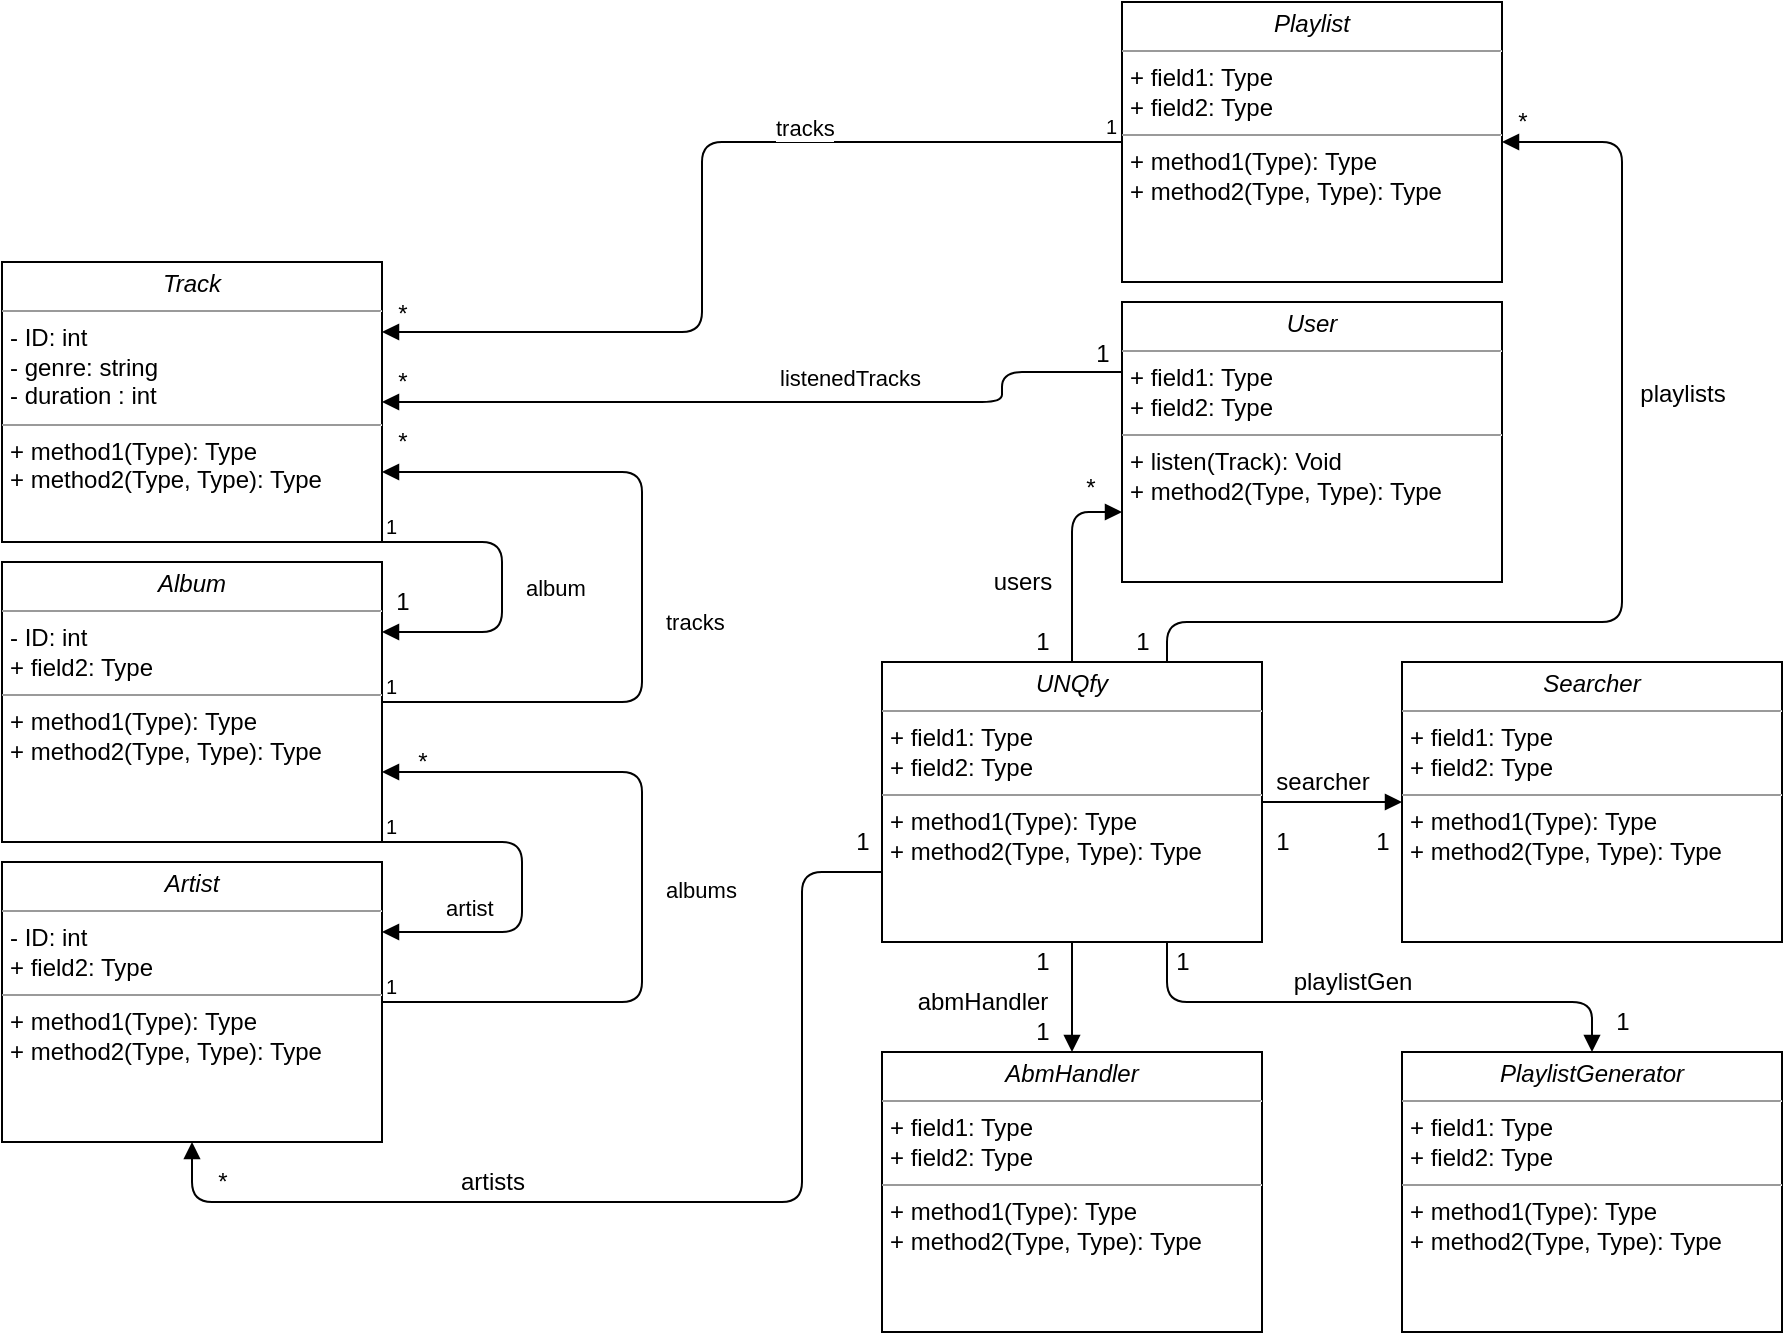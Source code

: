 <mxfile version="13.0.1" type="device"><diagram name="Page-1" id="c4acf3e9-155e-7222-9cf6-157b1a14988f"><mxGraphModel dx="1874" dy="1894" grid="1" gridSize="10" guides="1" tooltips="1" connect="1" arrows="1" fold="1" page="1" pageScale="1" pageWidth="850" pageHeight="1100" background="#ffffff" math="0" shadow="0"><root><mxCell id="0"/><mxCell id="1" parent="0"/><mxCell id="5d2195bd80daf111-18" value="&lt;p style=&quot;margin: 0px ; margin-top: 4px ; text-align: center&quot;&gt;&lt;i&gt;Track&lt;/i&gt;&lt;/p&gt;&lt;hr size=&quot;1&quot;&gt;&lt;p style=&quot;margin: 0px ; margin-left: 4px&quot;&gt;- ID: int&lt;br&gt;- genre: string&lt;br&gt;&lt;/p&gt;&lt;p style=&quot;margin: 0px ; margin-left: 4px&quot;&gt;- duration : int&lt;br&gt;&lt;/p&gt;&lt;hr size=&quot;1&quot;&gt;&lt;p style=&quot;margin: 0px ; margin-left: 4px&quot;&gt;+ method1(Type): Type&lt;br&gt;+ method2(Type, Type): Type&lt;/p&gt;" style="verticalAlign=top;align=left;overflow=fill;fontSize=12;fontFamily=Helvetica;html=1;rounded=0;shadow=0;comic=0;labelBackgroundColor=none;strokeWidth=1" parent="1" vertex="1"><mxGeometry x="40" y="120" width="190" height="140" as="geometry"/></mxCell><mxCell id="5d2195bd80daf111-19" value="&lt;p style=&quot;margin: 0px ; margin-top: 4px ; text-align: center&quot;&gt;&lt;i&gt;Album&lt;/i&gt;&lt;/p&gt;&lt;hr size=&quot;1&quot;&gt;&lt;p style=&quot;margin: 0px ; margin-left: 4px&quot;&gt;- ID: int&lt;br&gt;+ field2: Type&lt;/p&gt;&lt;hr size=&quot;1&quot;&gt;&lt;p style=&quot;margin: 0px ; margin-left: 4px&quot;&gt;+ method1(Type): Type&lt;br&gt;+ method2(Type, Type): Type&lt;/p&gt;" style="verticalAlign=top;align=left;overflow=fill;fontSize=12;fontFamily=Helvetica;html=1;rounded=0;shadow=0;comic=0;labelBackgroundColor=none;strokeWidth=1" parent="1" vertex="1"><mxGeometry x="40" y="270" width="190" height="140" as="geometry"/></mxCell><mxCell id="5d2195bd80daf111-20" value="&lt;p style=&quot;margin: 0px ; margin-top: 4px ; text-align: center&quot;&gt;&lt;i&gt;Artist&lt;/i&gt;&lt;/p&gt;&lt;hr size=&quot;1&quot;&gt;&lt;p style=&quot;margin: 0px ; margin-left: 4px&quot;&gt;- ID: int&lt;br&gt;+ field2: Type&lt;/p&gt;&lt;hr size=&quot;1&quot;&gt;&lt;p style=&quot;margin: 0px ; margin-left: 4px&quot;&gt;+ method1(Type): Type&lt;br&gt;+ method2(Type, Type): Type&lt;/p&gt;" style="verticalAlign=top;align=left;overflow=fill;fontSize=12;fontFamily=Helvetica;html=1;rounded=0;shadow=0;comic=0;labelBackgroundColor=none;strokeWidth=1" parent="1" vertex="1"><mxGeometry x="40" y="420" width="190" height="140" as="geometry"/></mxCell><mxCell id="0A4pxNy6F65seMNXTTmq-3" value="album" style="endArrow=block;endFill=1;html=1;edgeStyle=orthogonalEdgeStyle;align=left;verticalAlign=top;exitX=1;exitY=1;exitDx=0;exitDy=0;entryX=1;entryY=0.25;entryDx=0;entryDy=0;" parent="1" source="5d2195bd80daf111-18" target="5d2195bd80daf111-19" edge="1"><mxGeometry x="-0.273" y="-14" relative="1" as="geometry"><mxPoint x="250" y="120" as="sourcePoint"/><mxPoint x="290" y="330" as="targetPoint"/><Array as="points"><mxPoint x="290" y="260"/><mxPoint x="290" y="305"/></Array><mxPoint x="24" y="10" as="offset"/></mxGeometry></mxCell><mxCell id="0A4pxNy6F65seMNXTTmq-4" value="1" style="resizable=0;html=1;align=left;verticalAlign=bottom;labelBackgroundColor=#ffffff;fontSize=10;" parent="0A4pxNy6F65seMNXTTmq-3" connectable="0" vertex="1"><mxGeometry x="-1" relative="1" as="geometry"/></mxCell><mxCell id="0A4pxNy6F65seMNXTTmq-5" value="1" style="text;html=1;align=center;verticalAlign=middle;resizable=0;points=[];autosize=1;" parent="1" vertex="1"><mxGeometry x="230" y="280" width="20" height="20" as="geometry"/></mxCell><mxCell id="0A4pxNy6F65seMNXTTmq-6" value="tracks" style="endArrow=block;endFill=1;html=1;edgeStyle=orthogonalEdgeStyle;align=left;verticalAlign=top;exitX=1;exitY=0.5;exitDx=0;exitDy=0;entryX=1;entryY=0.75;entryDx=0;entryDy=0;" parent="1" source="5d2195bd80daf111-19" target="5d2195bd80daf111-18" edge="1"><mxGeometry x="-0.024" y="-10" relative="1" as="geometry"><mxPoint x="250" y="330" as="sourcePoint"/><mxPoint x="370" y="40" as="targetPoint"/><Array as="points"><mxPoint x="360" y="340"/><mxPoint x="360" y="225"/></Array><mxPoint as="offset"/></mxGeometry></mxCell><mxCell id="0A4pxNy6F65seMNXTTmq-7" value="1" style="resizable=0;html=1;align=left;verticalAlign=bottom;labelBackgroundColor=#ffffff;fontSize=10;" parent="0A4pxNy6F65seMNXTTmq-6" connectable="0" vertex="1"><mxGeometry x="-1" relative="1" as="geometry"/></mxCell><mxCell id="0A4pxNy6F65seMNXTTmq-8" value="*" style="text;html=1;align=center;verticalAlign=middle;resizable=0;points=[];autosize=1;" parent="1" vertex="1"><mxGeometry x="230" y="200" width="20" height="20" as="geometry"/></mxCell><mxCell id="0A4pxNy6F65seMNXTTmq-9" value="artist" style="endArrow=block;endFill=1;html=1;edgeStyle=orthogonalEdgeStyle;align=left;verticalAlign=top;exitX=1;exitY=1;exitDx=0;exitDy=0;entryX=1;entryY=0.25;entryDx=0;entryDy=0;" parent="1" source="5d2195bd80daf111-19" target="5d2195bd80daf111-20" edge="1"><mxGeometry x="-0.027" y="-40" relative="1" as="geometry"><mxPoint x="230" y="420" as="sourcePoint"/><mxPoint x="230" y="610" as="targetPoint"/><Array as="points"><mxPoint x="300" y="410"/><mxPoint x="300" y="455"/></Array><mxPoint as="offset"/></mxGeometry></mxCell><mxCell id="0A4pxNy6F65seMNXTTmq-10" value="1" style="resizable=0;html=1;align=left;verticalAlign=bottom;labelBackgroundColor=#ffffff;fontSize=10;" parent="0A4pxNy6F65seMNXTTmq-9" connectable="0" vertex="1"><mxGeometry x="-1" relative="1" as="geometry"/></mxCell><mxCell id="0A4pxNy6F65seMNXTTmq-11" value="albums" style="endArrow=block;endFill=1;html=1;edgeStyle=orthogonalEdgeStyle;align=left;verticalAlign=top;entryX=1;entryY=0.75;entryDx=0;entryDy=0;exitX=1;exitY=0.5;exitDx=0;exitDy=0;" parent="1" source="5d2195bd80daf111-20" target="5d2195bd80daf111-19" edge="1"><mxGeometry x="0.063" y="-10" relative="1" as="geometry"><mxPoint x="250" y="540" as="sourcePoint"/><mxPoint x="230" y="350" as="targetPoint"/><Array as="points"><mxPoint x="360" y="490"/><mxPoint x="360" y="375"/></Array><mxPoint as="offset"/></mxGeometry></mxCell><mxCell id="0A4pxNy6F65seMNXTTmq-12" value="1" style="resizable=0;html=1;align=left;verticalAlign=bottom;labelBackgroundColor=#ffffff;fontSize=10;" parent="0A4pxNy6F65seMNXTTmq-11" connectable="0" vertex="1"><mxGeometry x="-1" relative="1" as="geometry"/></mxCell><mxCell id="0A4pxNy6F65seMNXTTmq-13" value="&lt;p style=&quot;margin: 0px ; margin-top: 4px ; text-align: center&quot;&gt;&lt;i&gt;Playlist&lt;/i&gt;&lt;/p&gt;&lt;hr size=&quot;1&quot;&gt;&lt;p style=&quot;margin: 0px ; margin-left: 4px&quot;&gt;+ field1: Type&lt;br&gt;+ field2: Type&lt;/p&gt;&lt;hr size=&quot;1&quot;&gt;&lt;p style=&quot;margin: 0px ; margin-left: 4px&quot;&gt;+ method1(Type): Type&lt;br&gt;+ method2(Type, Type): Type&lt;/p&gt;" style="verticalAlign=top;align=left;overflow=fill;fontSize=12;fontFamily=Helvetica;html=1;rounded=0;shadow=0;comic=0;labelBackgroundColor=none;strokeWidth=1" parent="1" vertex="1"><mxGeometry x="600" y="-10" width="190" height="140" as="geometry"/></mxCell><mxCell id="0A4pxNy6F65seMNXTTmq-14" value="1" style="resizable=0;html=1;align=left;verticalAlign=bottom;labelBackgroundColor=#ffffff;fontSize=10;" parent="1" connectable="0" vertex="1"><mxGeometry x="590" y="60" as="geometry"/></mxCell><mxCell id="0A4pxNy6F65seMNXTTmq-15" value="*" style="text;html=1;align=center;verticalAlign=middle;resizable=0;points=[];autosize=1;" parent="1" vertex="1"><mxGeometry x="230" y="136" width="20" height="20" as="geometry"/></mxCell><mxCell id="0A4pxNy6F65seMNXTTmq-16" value="tracks" style="endArrow=block;endFill=1;html=1;edgeStyle=orthogonalEdgeStyle;align=left;verticalAlign=top;entryX=1;entryY=0.25;entryDx=0;entryDy=0;exitX=0;exitY=0.5;exitDx=0;exitDy=0;" parent="1" source="0A4pxNy6F65seMNXTTmq-13" target="5d2195bd80daf111-18" edge="1"><mxGeometry x="-0.248" y="-20" relative="1" as="geometry"><mxPoint x="560" y="350" as="sourcePoint"/><mxPoint x="240" y="90" as="targetPoint"/><Array as="points"><mxPoint x="390" y="60"/><mxPoint x="390" y="155"/></Array><mxPoint as="offset"/></mxGeometry></mxCell><mxCell id="0A4pxNy6F65seMNXTTmq-18" value="&lt;p style=&quot;margin: 0px ; margin-top: 4px ; text-align: center&quot;&gt;&lt;i&gt;User&lt;/i&gt;&lt;/p&gt;&lt;hr size=&quot;1&quot;&gt;&lt;p style=&quot;margin: 0px ; margin-left: 4px&quot;&gt;+ field1: Type&lt;br&gt;+ field2: Type&lt;/p&gt;&lt;hr size=&quot;1&quot;&gt;&lt;p style=&quot;margin: 0px ; margin-left: 4px&quot;&gt;+ listen(Track): Void&lt;br&gt;+ method2(Type, Type): Type&lt;/p&gt;&lt;p style=&quot;margin: 0px ; margin-left: 4px&quot;&gt;&lt;br&gt;&lt;/p&gt;" style="verticalAlign=top;align=left;overflow=fill;fontSize=12;fontFamily=Helvetica;html=1;rounded=0;shadow=0;comic=0;labelBackgroundColor=none;strokeWidth=1" parent="1" vertex="1"><mxGeometry x="600" y="140" width="190" height="140" as="geometry"/></mxCell><mxCell id="0A4pxNy6F65seMNXTTmq-20" value="&lt;p style=&quot;margin: 0px ; margin-top: 4px ; text-align: center&quot;&gt;&lt;i&gt;Searcher&lt;/i&gt;&lt;/p&gt;&lt;hr size=&quot;1&quot;&gt;&lt;p style=&quot;margin: 0px ; margin-left: 4px&quot;&gt;+ field1: Type&lt;br&gt;+ field2: Type&lt;/p&gt;&lt;hr size=&quot;1&quot;&gt;&lt;p style=&quot;margin: 0px ; margin-left: 4px&quot;&gt;+ method1(Type): Type&lt;br&gt;+ method2(Type, Type): Type&lt;/p&gt;" style="verticalAlign=top;align=left;overflow=fill;fontSize=12;fontFamily=Helvetica;html=1;rounded=0;shadow=0;comic=0;labelBackgroundColor=none;strokeWidth=1" parent="1" vertex="1"><mxGeometry x="740" y="320" width="190" height="140" as="geometry"/></mxCell><mxCell id="0A4pxNy6F65seMNXTTmq-22" value="&lt;p style=&quot;margin: 0px ; margin-top: 4px ; text-align: center&quot;&gt;&lt;i&gt;UNQfy&lt;/i&gt;&lt;/p&gt;&lt;hr size=&quot;1&quot;&gt;&lt;p style=&quot;margin: 0px ; margin-left: 4px&quot;&gt;+ field1: Type&lt;br&gt;+ field2: Type&lt;/p&gt;&lt;hr size=&quot;1&quot;&gt;&lt;p style=&quot;margin: 0px ; margin-left: 4px&quot;&gt;+ method1(Type): Type&lt;br&gt;+ method2(Type, Type): Type&lt;/p&gt;" style="verticalAlign=top;align=left;overflow=fill;fontSize=12;fontFamily=Helvetica;html=1;rounded=0;shadow=0;comic=0;labelBackgroundColor=none;strokeWidth=1" parent="1" vertex="1"><mxGeometry x="480" y="320" width="190" height="140" as="geometry"/></mxCell><mxCell id="0A4pxNy6F65seMNXTTmq-23" value="&lt;p style=&quot;margin: 0px ; margin-top: 4px ; text-align: center&quot;&gt;&lt;i&gt;AbmHandler&lt;/i&gt;&lt;/p&gt;&lt;hr size=&quot;1&quot;&gt;&lt;p style=&quot;margin: 0px ; margin-left: 4px&quot;&gt;+ field1: Type&lt;br&gt;+ field2: Type&lt;/p&gt;&lt;hr size=&quot;1&quot;&gt;&lt;p style=&quot;margin: 0px ; margin-left: 4px&quot;&gt;+ method1(Type): Type&lt;br&gt;+ method2(Type, Type): Type&lt;/p&gt;" style="verticalAlign=top;align=left;overflow=fill;fontSize=12;fontFamily=Helvetica;html=1;rounded=0;shadow=0;comic=0;labelBackgroundColor=none;strokeWidth=1" parent="1" vertex="1"><mxGeometry x="480" y="515" width="190" height="140" as="geometry"/></mxCell><mxCell id="0A4pxNy6F65seMNXTTmq-35" value="*" style="text;html=1;align=center;verticalAlign=middle;resizable=0;points=[];autosize=1;" parent="1" vertex="1"><mxGeometry x="240" y="360" width="20" height="20" as="geometry"/></mxCell><mxCell id="0A4pxNy6F65seMNXTTmq-36" value="&lt;p style=&quot;margin: 0px ; margin-top: 4px ; text-align: center&quot;&gt;&lt;i&gt;PlaylistGenerator&lt;/i&gt;&lt;/p&gt;&lt;hr size=&quot;1&quot;&gt;&lt;p style=&quot;margin: 0px ; margin-left: 4px&quot;&gt;+ field1: Type&lt;br&gt;+ field2: Type&lt;/p&gt;&lt;hr size=&quot;1&quot;&gt;&lt;p style=&quot;margin: 0px ; margin-left: 4px&quot;&gt;+ method1(Type): Type&lt;br&gt;+ method2(Type, Type): Type&lt;/p&gt;" style="verticalAlign=top;align=left;overflow=fill;fontSize=12;fontFamily=Helvetica;html=1;rounded=0;shadow=0;comic=0;labelBackgroundColor=none;strokeWidth=1" parent="1" vertex="1"><mxGeometry x="740" y="515" width="190" height="140" as="geometry"/></mxCell><mxCell id="0A4pxNy6F65seMNXTTmq-41" value="listenedTracks" style="endArrow=block;endFill=1;html=1;edgeStyle=orthogonalEdgeStyle;align=left;verticalAlign=top;entryX=1;entryY=0.5;entryDx=0;entryDy=0;exitX=0;exitY=0.25;exitDx=0;exitDy=0;" parent="1" source="0A4pxNy6F65seMNXTTmq-18" target="5d2195bd80daf111-18" edge="1"><mxGeometry x="-0.024" y="-25" relative="1" as="geometry"><mxPoint x="576" y="202" as="sourcePoint"/><mxPoint x="240" y="165" as="targetPoint"/><Array as="points"><mxPoint x="540" y="175"/><mxPoint x="540" y="190"/></Array><mxPoint as="offset"/></mxGeometry></mxCell><mxCell id="n2eEZWa0HdVs-zbT8t7V-3" value="" style="endArrow=block;endFill=1;html=1;edgeStyle=orthogonalEdgeStyle;align=left;verticalAlign=top;exitX=0.75;exitY=1;exitDx=0;exitDy=0;entryX=0.5;entryY=0;entryDx=0;entryDy=0;" edge="1" parent="1" source="0A4pxNy6F65seMNXTTmq-22" target="0A4pxNy6F65seMNXTTmq-36"><mxGeometry x="-0.027" y="-40" relative="1" as="geometry"><mxPoint x="400" y="560" as="sourcePoint"/><mxPoint x="890" y="690" as="targetPoint"/><Array as="points"><mxPoint x="623" y="490"/><mxPoint x="835" y="490"/></Array><mxPoint as="offset"/></mxGeometry></mxCell><mxCell id="n2eEZWa0HdVs-zbT8t7V-5" value="" style="endArrow=block;endFill=1;html=1;edgeStyle=orthogonalEdgeStyle;align=left;verticalAlign=top;exitX=0.5;exitY=1;exitDx=0;exitDy=0;entryX=0.5;entryY=0;entryDx=0;entryDy=0;" edge="1" parent="1" source="0A4pxNy6F65seMNXTTmq-22" target="0A4pxNy6F65seMNXTTmq-23"><mxGeometry x="-0.027" y="-40" relative="1" as="geometry"><mxPoint x="420" y="560" as="sourcePoint"/><mxPoint x="420" y="505" as="targetPoint"/><Array as="points"/><mxPoint as="offset"/></mxGeometry></mxCell><mxCell id="n2eEZWa0HdVs-zbT8t7V-9" value="1" style="text;html=1;align=center;verticalAlign=middle;resizable=0;points=[];autosize=1;" vertex="1" parent="1"><mxGeometry x="550" y="460" width="20" height="20" as="geometry"/></mxCell><mxCell id="n2eEZWa0HdVs-zbT8t7V-11" value="1" style="text;html=1;align=center;verticalAlign=middle;resizable=0;points=[];autosize=1;" vertex="1" parent="1"><mxGeometry x="620" y="460" width="20" height="20" as="geometry"/></mxCell><mxCell id="n2eEZWa0HdVs-zbT8t7V-12" value="1" style="text;html=1;align=center;verticalAlign=middle;resizable=0;points=[];autosize=1;" vertex="1" parent="1"><mxGeometry x="720" y="400" width="20" height="20" as="geometry"/></mxCell><mxCell id="n2eEZWa0HdVs-zbT8t7V-24" value="1" style="text;html=1;align=center;verticalAlign=middle;resizable=0;points=[];autosize=1;" vertex="1" parent="1"><mxGeometry x="670" y="400" width="20" height="20" as="geometry"/></mxCell><mxCell id="n2eEZWa0HdVs-zbT8t7V-13" value="1" style="text;html=1;align=center;verticalAlign=middle;resizable=0;points=[];autosize=1;" vertex="1" parent="1"><mxGeometry x="840" y="490" width="20" height="20" as="geometry"/></mxCell><mxCell id="n2eEZWa0HdVs-zbT8t7V-15" value="searcher" style="text;html=1;align=center;verticalAlign=middle;resizable=0;points=[];autosize=1;" vertex="1" parent="1"><mxGeometry x="670" y="370" width="60" height="20" as="geometry"/></mxCell><mxCell id="n2eEZWa0HdVs-zbT8t7V-16" value="playlistGen" style="text;html=1;align=center;verticalAlign=middle;resizable=0;points=[];autosize=1;" vertex="1" parent="1"><mxGeometry x="680" y="470" width="70" height="20" as="geometry"/></mxCell><mxCell id="n2eEZWa0HdVs-zbT8t7V-17" value="abmHandler" style="text;html=1;align=center;verticalAlign=middle;resizable=0;points=[];autosize=1;" vertex="1" parent="1"><mxGeometry x="490" y="480" width="80" height="20" as="geometry"/></mxCell><mxCell id="n2eEZWa0HdVs-zbT8t7V-23" value="" style="endArrow=block;endFill=1;html=1;edgeStyle=orthogonalEdgeStyle;align=left;verticalAlign=top;entryX=1;entryY=0.5;entryDx=0;entryDy=0;exitX=0.75;exitY=0;exitDx=0;exitDy=0;" edge="1" parent="1" source="0A4pxNy6F65seMNXTTmq-22" target="0A4pxNy6F65seMNXTTmq-13"><mxGeometry x="-0.059" y="-130" relative="1" as="geometry"><mxPoint x="570" y="300" as="sourcePoint"/><mxPoint x="810" y="85" as="targetPoint"/><Array as="points"><mxPoint x="623" y="300"/><mxPoint x="850" y="300"/><mxPoint x="850" y="60"/></Array><mxPoint as="offset"/></mxGeometry></mxCell><mxCell id="n2eEZWa0HdVs-zbT8t7V-27" value="" style="endArrow=block;endFill=1;html=1;edgeStyle=orthogonalEdgeStyle;align=left;verticalAlign=top;entryX=0;entryY=0.5;entryDx=0;entryDy=0;exitX=1;exitY=0.5;exitDx=0;exitDy=0;" edge="1" parent="1" source="0A4pxNy6F65seMNXTTmq-22" target="0A4pxNy6F65seMNXTTmq-20"><mxGeometry x="-0.027" y="-40" relative="1" as="geometry"><mxPoint x="650" y="410" as="sourcePoint"/><mxPoint x="980" y="410" as="targetPoint"/><Array as="points"/><mxPoint as="offset"/></mxGeometry></mxCell><mxCell id="n2eEZWa0HdVs-zbT8t7V-32" value="1" style="text;html=1;align=center;verticalAlign=middle;resizable=0;points=[];autosize=1;" vertex="1" parent="1"><mxGeometry x="550" y="495" width="20" height="20" as="geometry"/></mxCell><mxCell id="n2eEZWa0HdVs-zbT8t7V-35" value="" style="endArrow=block;endFill=1;html=1;edgeStyle=orthogonalEdgeStyle;align=left;verticalAlign=top;exitX=0;exitY=0.75;exitDx=0;exitDy=0;entryX=0.5;entryY=1;entryDx=0;entryDy=0;" edge="1" parent="1" source="0A4pxNy6F65seMNXTTmq-22" target="5d2195bd80daf111-20"><mxGeometry x="-0.027" y="-40" relative="1" as="geometry"><mxPoint x="450" y="462.5" as="sourcePoint"/><mxPoint x="440" y="590" as="targetPoint"/><Array as="points"><mxPoint x="440" y="425"/><mxPoint x="440" y="590"/><mxPoint x="135" y="590"/></Array><mxPoint as="offset"/></mxGeometry></mxCell><mxCell id="n2eEZWa0HdVs-zbT8t7V-36" value="" style="endArrow=block;endFill=1;html=1;edgeStyle=orthogonalEdgeStyle;align=left;verticalAlign=top;entryX=0;entryY=0.75;entryDx=0;entryDy=0;exitX=0.5;exitY=0;exitDx=0;exitDy=0;" edge="1" parent="1" source="0A4pxNy6F65seMNXTTmq-22" target="0A4pxNy6F65seMNXTTmq-18"><mxGeometry x="-0.027" y="-40" relative="1" as="geometry"><mxPoint x="530" y="300" as="sourcePoint"/><mxPoint x="590" y="260" as="targetPoint"/><Array as="points"/><mxPoint as="offset"/></mxGeometry></mxCell><mxCell id="n2eEZWa0HdVs-zbT8t7V-37" value="*" style="text;html=1;align=center;verticalAlign=middle;resizable=0;points=[];autosize=1;" vertex="1" parent="1"><mxGeometry x="230" y="170" width="20" height="20" as="geometry"/></mxCell><mxCell id="n2eEZWa0HdVs-zbT8t7V-38" value="1" style="text;html=1;align=center;verticalAlign=middle;resizable=0;points=[];autosize=1;" vertex="1" parent="1"><mxGeometry x="580" y="156" width="20" height="20" as="geometry"/></mxCell><mxCell id="n2eEZWa0HdVs-zbT8t7V-41" value="1" style="text;html=1;align=center;verticalAlign=middle;resizable=0;points=[];autosize=1;" vertex="1" parent="1"><mxGeometry x="550" y="300" width="20" height="20" as="geometry"/></mxCell><mxCell id="n2eEZWa0HdVs-zbT8t7V-42" value="*" style="text;html=1;align=center;verticalAlign=middle;resizable=0;points=[];autosize=1;" vertex="1" parent="1"><mxGeometry x="574" y="223" width="20" height="20" as="geometry"/></mxCell><mxCell id="n2eEZWa0HdVs-zbT8t7V-43" value="1" style="text;html=1;align=center;verticalAlign=middle;resizable=0;points=[];autosize=1;" vertex="1" parent="1"><mxGeometry x="600" y="300" width="20" height="20" as="geometry"/></mxCell><mxCell id="n2eEZWa0HdVs-zbT8t7V-44" value="*" style="text;html=1;align=center;verticalAlign=middle;resizable=0;points=[];autosize=1;" vertex="1" parent="1"><mxGeometry x="790" y="40" width="20" height="20" as="geometry"/></mxCell><mxCell id="n2eEZWa0HdVs-zbT8t7V-45" value="1" style="text;html=1;align=center;verticalAlign=middle;resizable=0;points=[];autosize=1;" vertex="1" parent="1"><mxGeometry x="460" y="400" width="20" height="20" as="geometry"/></mxCell><mxCell id="n2eEZWa0HdVs-zbT8t7V-46" value="*" style="text;html=1;align=center;verticalAlign=middle;resizable=0;points=[];autosize=1;" vertex="1" parent="1"><mxGeometry x="140" y="570" width="20" height="20" as="geometry"/></mxCell><mxCell id="n2eEZWa0HdVs-zbT8t7V-47" value="artists" style="text;html=1;align=center;verticalAlign=middle;resizable=0;points=[];autosize=1;" vertex="1" parent="1"><mxGeometry x="260" y="570" width="50" height="20" as="geometry"/></mxCell><mxCell id="n2eEZWa0HdVs-zbT8t7V-48" value="users" style="text;html=1;align=center;verticalAlign=middle;resizable=0;points=[];autosize=1;" vertex="1" parent="1"><mxGeometry x="530" y="270" width="40" height="20" as="geometry"/></mxCell><mxCell id="n2eEZWa0HdVs-zbT8t7V-49" value="playlists" style="text;html=1;align=center;verticalAlign=middle;resizable=0;points=[];autosize=1;" vertex="1" parent="1"><mxGeometry x="850" y="176" width="60" height="20" as="geometry"/></mxCell></root></mxGraphModel></diagram></mxfile>